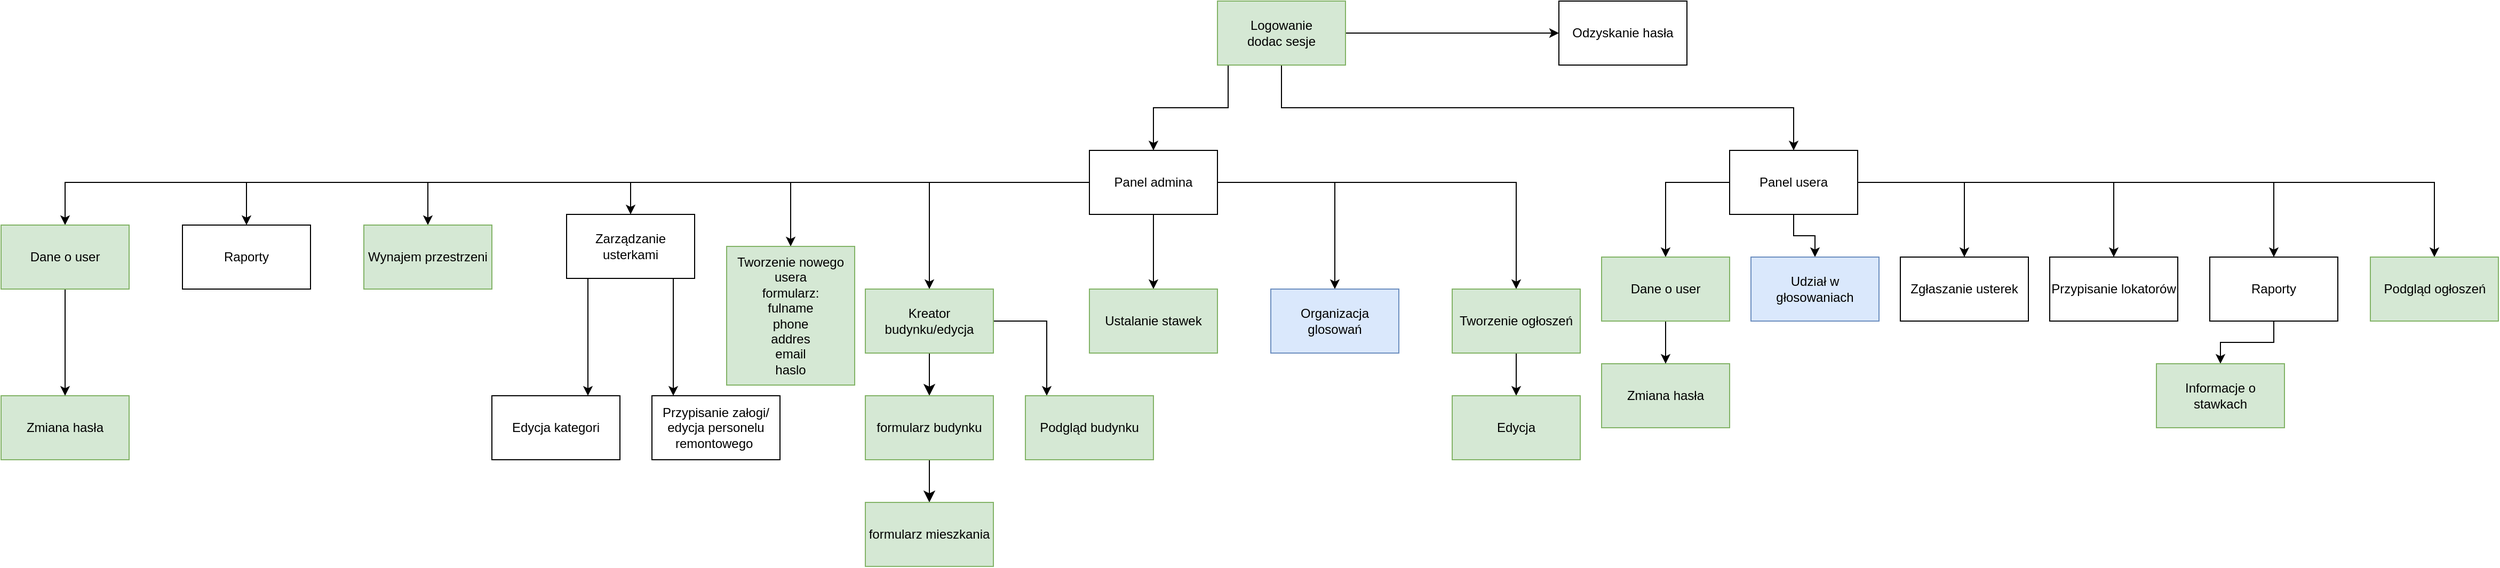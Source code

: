 <mxfile version="23.1.5" type="device">
  <diagram name="Strona-1" id="-Ldg9SIxWEaMv2h-fhzh">
    <mxGraphModel dx="3088" dy="746" grid="1" gridSize="10" guides="1" tooltips="1" connect="1" arrows="1" fold="1" page="1" pageScale="1" pageWidth="827" pageHeight="1169" math="0" shadow="0">
      <root>
        <mxCell id="0" />
        <mxCell id="1" parent="0" />
        <mxCell id="-0zjHkO4cwcMO9rpGIld-3" style="edgeStyle=orthogonalEdgeStyle;rounded=0;orthogonalLoop=1;jettySize=auto;html=1;" parent="1" source="-0zjHkO4cwcMO9rpGIld-1" target="-0zjHkO4cwcMO9rpGIld-2" edge="1">
          <mxGeometry relative="1" as="geometry" />
        </mxCell>
        <mxCell id="-0zjHkO4cwcMO9rpGIld-6" style="edgeStyle=orthogonalEdgeStyle;rounded=0;orthogonalLoop=1;jettySize=auto;html=1;" parent="1" source="-0zjHkO4cwcMO9rpGIld-1" target="-0zjHkO4cwcMO9rpGIld-4" edge="1">
          <mxGeometry relative="1" as="geometry">
            <Array as="points">
              <mxPoint x="170" y="140" />
              <mxPoint x="100" y="140" />
            </Array>
          </mxGeometry>
        </mxCell>
        <mxCell id="-0zjHkO4cwcMO9rpGIld-7" style="edgeStyle=orthogonalEdgeStyle;rounded=0;orthogonalLoop=1;jettySize=auto;html=1;" parent="1" source="-0zjHkO4cwcMO9rpGIld-1" target="-0zjHkO4cwcMO9rpGIld-5" edge="1">
          <mxGeometry relative="1" as="geometry">
            <Array as="points">
              <mxPoint x="220" y="140" />
              <mxPoint x="700" y="140" />
            </Array>
          </mxGeometry>
        </mxCell>
        <mxCell id="-0zjHkO4cwcMO9rpGIld-1" value="Logowanie&lt;br&gt;dodac sesje" style="rounded=0;whiteSpace=wrap;html=1;fillColor=#d5e8d4;strokeColor=#82b366;" parent="1" vertex="1">
          <mxGeometry x="160" y="40" width="120" height="60" as="geometry" />
        </mxCell>
        <mxCell id="-0zjHkO4cwcMO9rpGIld-2" value="Odzyskanie hasła" style="rounded=0;whiteSpace=wrap;html=1;" parent="1" vertex="1">
          <mxGeometry x="480" y="40" width="120" height="60" as="geometry" />
        </mxCell>
        <mxCell id="-0zjHkO4cwcMO9rpGIld-9" style="edgeStyle=orthogonalEdgeStyle;rounded=0;orthogonalLoop=1;jettySize=auto;html=1;" parent="1" source="-0zjHkO4cwcMO9rpGIld-4" target="-0zjHkO4cwcMO9rpGIld-8" edge="1">
          <mxGeometry relative="1" as="geometry" />
        </mxCell>
        <mxCell id="-0zjHkO4cwcMO9rpGIld-12" value="" style="edgeStyle=orthogonalEdgeStyle;rounded=0;orthogonalLoop=1;jettySize=auto;html=1;" parent="1" source="-0zjHkO4cwcMO9rpGIld-4" target="-0zjHkO4cwcMO9rpGIld-11" edge="1">
          <mxGeometry relative="1" as="geometry" />
        </mxCell>
        <mxCell id="-0zjHkO4cwcMO9rpGIld-14" value="" style="edgeStyle=orthogonalEdgeStyle;rounded=0;orthogonalLoop=1;jettySize=auto;html=1;exitX=1;exitY=0.5;exitDx=0;exitDy=0;" parent="1" source="-0zjHkO4cwcMO9rpGIld-11" target="-0zjHkO4cwcMO9rpGIld-13" edge="1">
          <mxGeometry relative="1" as="geometry">
            <Array as="points">
              <mxPoint y="340" />
            </Array>
          </mxGeometry>
        </mxCell>
        <mxCell id="-0zjHkO4cwcMO9rpGIld-16" style="edgeStyle=orthogonalEdgeStyle;rounded=0;orthogonalLoop=1;jettySize=auto;html=1;" parent="1" source="-0zjHkO4cwcMO9rpGIld-4" target="-0zjHkO4cwcMO9rpGIld-15" edge="1">
          <mxGeometry relative="1" as="geometry" />
        </mxCell>
        <mxCell id="-0zjHkO4cwcMO9rpGIld-19" style="edgeStyle=orthogonalEdgeStyle;rounded=0;orthogonalLoop=1;jettySize=auto;html=1;entryX=0.5;entryY=0;entryDx=0;entryDy=0;" parent="1" source="-0zjHkO4cwcMO9rpGIld-4" target="-0zjHkO4cwcMO9rpGIld-18" edge="1">
          <mxGeometry relative="1" as="geometry" />
        </mxCell>
        <mxCell id="-0zjHkO4cwcMO9rpGIld-21" style="edgeStyle=orthogonalEdgeStyle;rounded=0;orthogonalLoop=1;jettySize=auto;html=1;" parent="1" source="-0zjHkO4cwcMO9rpGIld-4" target="-0zjHkO4cwcMO9rpGIld-20" edge="1">
          <mxGeometry relative="1" as="geometry" />
        </mxCell>
        <mxCell id="-0zjHkO4cwcMO9rpGIld-23" style="edgeStyle=orthogonalEdgeStyle;rounded=0;orthogonalLoop=1;jettySize=auto;html=1;" parent="1" source="-0zjHkO4cwcMO9rpGIld-4" target="-0zjHkO4cwcMO9rpGIld-22" edge="1">
          <mxGeometry relative="1" as="geometry">
            <Array as="points">
              <mxPoint x="-390" y="210" />
            </Array>
          </mxGeometry>
        </mxCell>
        <mxCell id="-0zjHkO4cwcMO9rpGIld-31" style="edgeStyle=orthogonalEdgeStyle;rounded=0;orthogonalLoop=1;jettySize=auto;html=1;entryX=0.5;entryY=0;entryDx=0;entryDy=0;" parent="1" source="-0zjHkO4cwcMO9rpGIld-4" target="-0zjHkO4cwcMO9rpGIld-30" edge="1">
          <mxGeometry relative="1" as="geometry">
            <Array as="points">
              <mxPoint x="-750" y="210" />
            </Array>
          </mxGeometry>
        </mxCell>
        <mxCell id="-0zjHkO4cwcMO9rpGIld-33" style="edgeStyle=orthogonalEdgeStyle;rounded=0;orthogonalLoop=1;jettySize=auto;html=1;entryX=0.5;entryY=0;entryDx=0;entryDy=0;" parent="1" source="-0zjHkO4cwcMO9rpGIld-4" target="tfN5Vvz6m5tmqrRnefSq-3" edge="1">
          <mxGeometry relative="1" as="geometry" />
        </mxCell>
        <mxCell id="tfN5Vvz6m5tmqrRnefSq-2" style="edgeStyle=orthogonalEdgeStyle;rounded=0;orthogonalLoop=1;jettySize=auto;html=1;entryX=0.5;entryY=0;entryDx=0;entryDy=0;" parent="1" source="-0zjHkO4cwcMO9rpGIld-4" target="tfN5Vvz6m5tmqrRnefSq-1" edge="1">
          <mxGeometry relative="1" as="geometry" />
        </mxCell>
        <mxCell id="-0zjHkO4cwcMO9rpGIld-4" value="Panel admina" style="rounded=0;whiteSpace=wrap;html=1;" parent="1" vertex="1">
          <mxGeometry x="40" y="180" width="120" height="60" as="geometry" />
        </mxCell>
        <mxCell id="-0zjHkO4cwcMO9rpGIld-35" value="" style="edgeStyle=orthogonalEdgeStyle;rounded=0;orthogonalLoop=1;jettySize=auto;html=1;entryX=0.5;entryY=0;entryDx=0;entryDy=0;" parent="1" source="-0zjHkO4cwcMO9rpGIld-5" target="tfN5Vvz6m5tmqrRnefSq-7" edge="1">
          <mxGeometry relative="1" as="geometry">
            <mxPoint x="590" y="250" as="targetPoint" />
            <Array as="points">
              <mxPoint x="580" y="210" />
            </Array>
          </mxGeometry>
        </mxCell>
        <mxCell id="-0zjHkO4cwcMO9rpGIld-38" style="edgeStyle=orthogonalEdgeStyle;rounded=0;orthogonalLoop=1;jettySize=auto;html=1;" parent="1" source="-0zjHkO4cwcMO9rpGIld-5" target="-0zjHkO4cwcMO9rpGIld-37" edge="1">
          <mxGeometry relative="1" as="geometry" />
        </mxCell>
        <mxCell id="-0zjHkO4cwcMO9rpGIld-40" style="edgeStyle=orthogonalEdgeStyle;rounded=0;orthogonalLoop=1;jettySize=auto;html=1;" parent="1" source="-0zjHkO4cwcMO9rpGIld-5" target="-0zjHkO4cwcMO9rpGIld-39" edge="1">
          <mxGeometry relative="1" as="geometry" />
        </mxCell>
        <mxCell id="-0zjHkO4cwcMO9rpGIld-42" style="edgeStyle=orthogonalEdgeStyle;rounded=0;orthogonalLoop=1;jettySize=auto;html=1;" parent="1" source="-0zjHkO4cwcMO9rpGIld-5" target="-0zjHkO4cwcMO9rpGIld-41" edge="1">
          <mxGeometry relative="1" as="geometry" />
        </mxCell>
        <mxCell id="-0zjHkO4cwcMO9rpGIld-44" style="edgeStyle=orthogonalEdgeStyle;rounded=0;orthogonalLoop=1;jettySize=auto;html=1;" parent="1" source="-0zjHkO4cwcMO9rpGIld-5" target="-0zjHkO4cwcMO9rpGIld-45" edge="1">
          <mxGeometry relative="1" as="geometry">
            <mxPoint x="1150" y="270" as="targetPoint" />
          </mxGeometry>
        </mxCell>
        <mxCell id="-0zjHkO4cwcMO9rpGIld-47" style="edgeStyle=orthogonalEdgeStyle;rounded=0;orthogonalLoop=1;jettySize=auto;html=1;" parent="1" source="-0zjHkO4cwcMO9rpGIld-5" target="-0zjHkO4cwcMO9rpGIld-46" edge="1">
          <mxGeometry relative="1" as="geometry" />
        </mxCell>
        <mxCell id="-0zjHkO4cwcMO9rpGIld-5" value="Panel usera" style="rounded=0;whiteSpace=wrap;html=1;" parent="1" vertex="1">
          <mxGeometry x="640" y="180" width="120" height="60" as="geometry" />
        </mxCell>
        <mxCell id="-0zjHkO4cwcMO9rpGIld-8" value="Tworzenie nowego usera&lt;br&gt;formularz:&lt;br&gt;fulname&lt;br&gt;phone&lt;br&gt;addres&lt;br&gt;email&lt;br&gt;haslo" style="rounded=0;whiteSpace=wrap;html=1;fillColor=#d5e8d4;strokeColor=#82b366;" parent="1" vertex="1">
          <mxGeometry x="-300" y="270" width="120" height="130" as="geometry" />
        </mxCell>
        <mxCell id="xKl3YeKgHJPGubothBde-2" value="" style="edgeStyle=none;curved=1;rounded=0;orthogonalLoop=1;jettySize=auto;html=1;fontSize=12;startSize=8;endSize=8;" parent="1" source="-0zjHkO4cwcMO9rpGIld-11" target="xKl3YeKgHJPGubothBde-1" edge="1">
          <mxGeometry relative="1" as="geometry" />
        </mxCell>
        <mxCell id="-0zjHkO4cwcMO9rpGIld-11" value="Kreator budynku/edycja" style="whiteSpace=wrap;html=1;rounded=0;fillColor=#d5e8d4;strokeColor=#82b366;" parent="1" vertex="1">
          <mxGeometry x="-170" y="310" width="120" height="60" as="geometry" />
        </mxCell>
        <mxCell id="-0zjHkO4cwcMO9rpGIld-13" value="Podgląd budynku" style="rounded=0;whiteSpace=wrap;html=1;fillColor=#d5e8d4;strokeColor=#82b366;" parent="1" vertex="1">
          <mxGeometry x="-20" y="410" width="120" height="60" as="geometry" />
        </mxCell>
        <mxCell id="-0zjHkO4cwcMO9rpGIld-15" value="Ustalanie stawek" style="rounded=0;whiteSpace=wrap;html=1;fillColor=#d5e8d4;strokeColor=#82b366;" parent="1" vertex="1">
          <mxGeometry x="40" y="310" width="120" height="60" as="geometry" />
        </mxCell>
        <mxCell id="-0zjHkO4cwcMO9rpGIld-18" value="Organizacja glosowań" style="rounded=0;whiteSpace=wrap;html=1;fillColor=#dae8fc;strokeColor=#6c8ebf;" parent="1" vertex="1">
          <mxGeometry x="210" y="310" width="120" height="60" as="geometry" />
        </mxCell>
        <mxCell id="-0zjHkO4cwcMO9rpGIld-27" value="" style="edgeStyle=orthogonalEdgeStyle;rounded=0;orthogonalLoop=1;jettySize=auto;html=1;" parent="1" source="-0zjHkO4cwcMO9rpGIld-20" target="-0zjHkO4cwcMO9rpGIld-26" edge="1">
          <mxGeometry relative="1" as="geometry" />
        </mxCell>
        <mxCell id="-0zjHkO4cwcMO9rpGIld-20" value="Tworzenie ogłoszeń" style="rounded=0;whiteSpace=wrap;html=1;fillColor=#d5e8d4;strokeColor=#82b366;" parent="1" vertex="1">
          <mxGeometry x="380" y="310" width="120" height="60" as="geometry" />
        </mxCell>
        <mxCell id="-0zjHkO4cwcMO9rpGIld-25" value="" style="edgeStyle=orthogonalEdgeStyle;rounded=0;orthogonalLoop=1;jettySize=auto;html=1;" parent="1" source="-0zjHkO4cwcMO9rpGIld-22" target="-0zjHkO4cwcMO9rpGIld-24" edge="1">
          <mxGeometry relative="1" as="geometry">
            <Array as="points">
              <mxPoint x="-350" y="390" />
              <mxPoint x="-350" y="390" />
            </Array>
          </mxGeometry>
        </mxCell>
        <mxCell id="-0zjHkO4cwcMO9rpGIld-29" value="" style="edgeStyle=orthogonalEdgeStyle;rounded=0;orthogonalLoop=1;jettySize=auto;html=1;" parent="1" source="-0zjHkO4cwcMO9rpGIld-22" target="-0zjHkO4cwcMO9rpGIld-28" edge="1">
          <mxGeometry relative="1" as="geometry">
            <Array as="points">
              <mxPoint x="-430" y="340" />
              <mxPoint x="-430" y="340" />
            </Array>
          </mxGeometry>
        </mxCell>
        <mxCell id="-0zjHkO4cwcMO9rpGIld-22" value="Zarządzanie usterkami" style="rounded=0;whiteSpace=wrap;html=1;" parent="1" vertex="1">
          <mxGeometry x="-450" y="240" width="120" height="60" as="geometry" />
        </mxCell>
        <mxCell id="-0zjHkO4cwcMO9rpGIld-24" value="Przypisanie załogi/&lt;br&gt;edycja personelu remontowego&amp;nbsp;" style="rounded=0;whiteSpace=wrap;html=1;" parent="1" vertex="1">
          <mxGeometry x="-370" y="410" width="120" height="60" as="geometry" />
        </mxCell>
        <mxCell id="-0zjHkO4cwcMO9rpGIld-26" value="Edycja" style="rounded=0;whiteSpace=wrap;html=1;fillColor=#d5e8d4;strokeColor=#82b366;" parent="1" vertex="1">
          <mxGeometry x="380" y="410" width="120" height="60" as="geometry" />
        </mxCell>
        <mxCell id="-0zjHkO4cwcMO9rpGIld-28" value="Edycja kategori" style="rounded=0;whiteSpace=wrap;html=1;" parent="1" vertex="1">
          <mxGeometry x="-520" y="410" width="120" height="60" as="geometry" />
        </mxCell>
        <mxCell id="-0zjHkO4cwcMO9rpGIld-30" value="Raporty" style="rounded=0;whiteSpace=wrap;html=1;" parent="1" vertex="1">
          <mxGeometry x="-810" y="250" width="120" height="60" as="geometry" />
        </mxCell>
        <mxCell id="-0zjHkO4cwcMO9rpGIld-32" value="Zmiana hasła" style="rounded=0;whiteSpace=wrap;html=1;fillColor=#d5e8d4;strokeColor=#82b366;" parent="1" vertex="1">
          <mxGeometry x="-980" y="410" width="120" height="60" as="geometry" />
        </mxCell>
        <mxCell id="-0zjHkO4cwcMO9rpGIld-37" value="Udział w głosowaniach" style="rounded=0;whiteSpace=wrap;html=1;fillColor=#dae8fc;strokeColor=#6c8ebf;" parent="1" vertex="1">
          <mxGeometry x="660" y="280" width="120" height="60" as="geometry" />
        </mxCell>
        <mxCell id="-0zjHkO4cwcMO9rpGIld-39" value="Zgłaszanie usterek" style="rounded=0;whiteSpace=wrap;html=1;" parent="1" vertex="1">
          <mxGeometry x="800" y="280" width="120" height="60" as="geometry" />
        </mxCell>
        <mxCell id="-0zjHkO4cwcMO9rpGIld-41" value="Przypisanie lokatorów" style="rounded=0;whiteSpace=wrap;html=1;" parent="1" vertex="1">
          <mxGeometry x="940" y="280" width="120" height="60" as="geometry" />
        </mxCell>
        <mxCell id="lwEQQQdsfvWbx40luraH-2" value="" style="edgeStyle=orthogonalEdgeStyle;rounded=0;orthogonalLoop=1;jettySize=auto;html=1;" parent="1" source="-0zjHkO4cwcMO9rpGIld-45" target="lwEQQQdsfvWbx40luraH-1" edge="1">
          <mxGeometry relative="1" as="geometry" />
        </mxCell>
        <mxCell id="-0zjHkO4cwcMO9rpGIld-45" value="Raporty" style="rounded=0;whiteSpace=wrap;html=1;" parent="1" vertex="1">
          <mxGeometry x="1090" y="280" width="120" height="60" as="geometry" />
        </mxCell>
        <mxCell id="-0zjHkO4cwcMO9rpGIld-46" value="Podgląd ogłoszeń" style="rounded=0;whiteSpace=wrap;html=1;fillColor=#d5e8d4;strokeColor=#82b366;" parent="1" vertex="1">
          <mxGeometry x="1240.5" y="280" width="120" height="60" as="geometry" />
        </mxCell>
        <mxCell id="xKl3YeKgHJPGubothBde-6" value="" style="edgeStyle=none;curved=1;rounded=0;orthogonalLoop=1;jettySize=auto;html=1;fontSize=12;startSize=8;endSize=8;" parent="1" source="xKl3YeKgHJPGubothBde-1" target="xKl3YeKgHJPGubothBde-5" edge="1">
          <mxGeometry relative="1" as="geometry" />
        </mxCell>
        <mxCell id="xKl3YeKgHJPGubothBde-1" value="formularz budynku" style="whiteSpace=wrap;html=1;rounded=0;fillColor=#d5e8d4;strokeColor=#82b366;" parent="1" vertex="1">
          <mxGeometry x="-170" y="410" width="120" height="60" as="geometry" />
        </mxCell>
        <mxCell id="xKl3YeKgHJPGubothBde-5" value="formularz mieszkania" style="whiteSpace=wrap;html=1;rounded=0;fillColor=#d5e8d4;strokeColor=#82b366;" parent="1" vertex="1">
          <mxGeometry x="-170" y="510" width="120" height="60" as="geometry" />
        </mxCell>
        <mxCell id="tfN5Vvz6m5tmqrRnefSq-1" value="Wynajem przestrzeni" style="rounded=0;whiteSpace=wrap;html=1;fillColor=#d5e8d4;strokeColor=#82b366;" parent="1" vertex="1">
          <mxGeometry x="-640" y="250" width="120" height="60" as="geometry" />
        </mxCell>
        <mxCell id="tfN5Vvz6m5tmqrRnefSq-4" style="edgeStyle=orthogonalEdgeStyle;rounded=0;orthogonalLoop=1;jettySize=auto;html=1;" parent="1" source="tfN5Vvz6m5tmqrRnefSq-3" target="-0zjHkO4cwcMO9rpGIld-32" edge="1">
          <mxGeometry relative="1" as="geometry" />
        </mxCell>
        <mxCell id="tfN5Vvz6m5tmqrRnefSq-3" value="Dane o user" style="rounded=0;whiteSpace=wrap;html=1;fillColor=#d5e8d4;strokeColor=#82b366;" parent="1" vertex="1">
          <mxGeometry x="-980" y="250" width="120" height="60" as="geometry" />
        </mxCell>
        <mxCell id="tfN5Vvz6m5tmqrRnefSq-5" value="Zmiana hasła" style="rounded=0;whiteSpace=wrap;html=1;fillColor=#d5e8d4;strokeColor=#82b366;" parent="1" vertex="1">
          <mxGeometry x="520" y="380" width="120" height="60" as="geometry" />
        </mxCell>
        <mxCell id="tfN5Vvz6m5tmqrRnefSq-6" style="edgeStyle=orthogonalEdgeStyle;rounded=0;orthogonalLoop=1;jettySize=auto;html=1;" parent="1" source="tfN5Vvz6m5tmqrRnefSq-7" target="tfN5Vvz6m5tmqrRnefSq-5" edge="1">
          <mxGeometry relative="1" as="geometry" />
        </mxCell>
        <mxCell id="tfN5Vvz6m5tmqrRnefSq-7" value="Dane o user" style="rounded=0;whiteSpace=wrap;html=1;fillColor=#d5e8d4;strokeColor=#82b366;" parent="1" vertex="1">
          <mxGeometry x="520" y="280" width="120" height="60" as="geometry" />
        </mxCell>
        <mxCell id="lwEQQQdsfvWbx40luraH-1" value="Informacje o stawkach" style="rounded=0;whiteSpace=wrap;html=1;fillColor=#d5e8d4;strokeColor=#82b366;" parent="1" vertex="1">
          <mxGeometry x="1040" y="380" width="120" height="60" as="geometry" />
        </mxCell>
      </root>
    </mxGraphModel>
  </diagram>
</mxfile>
